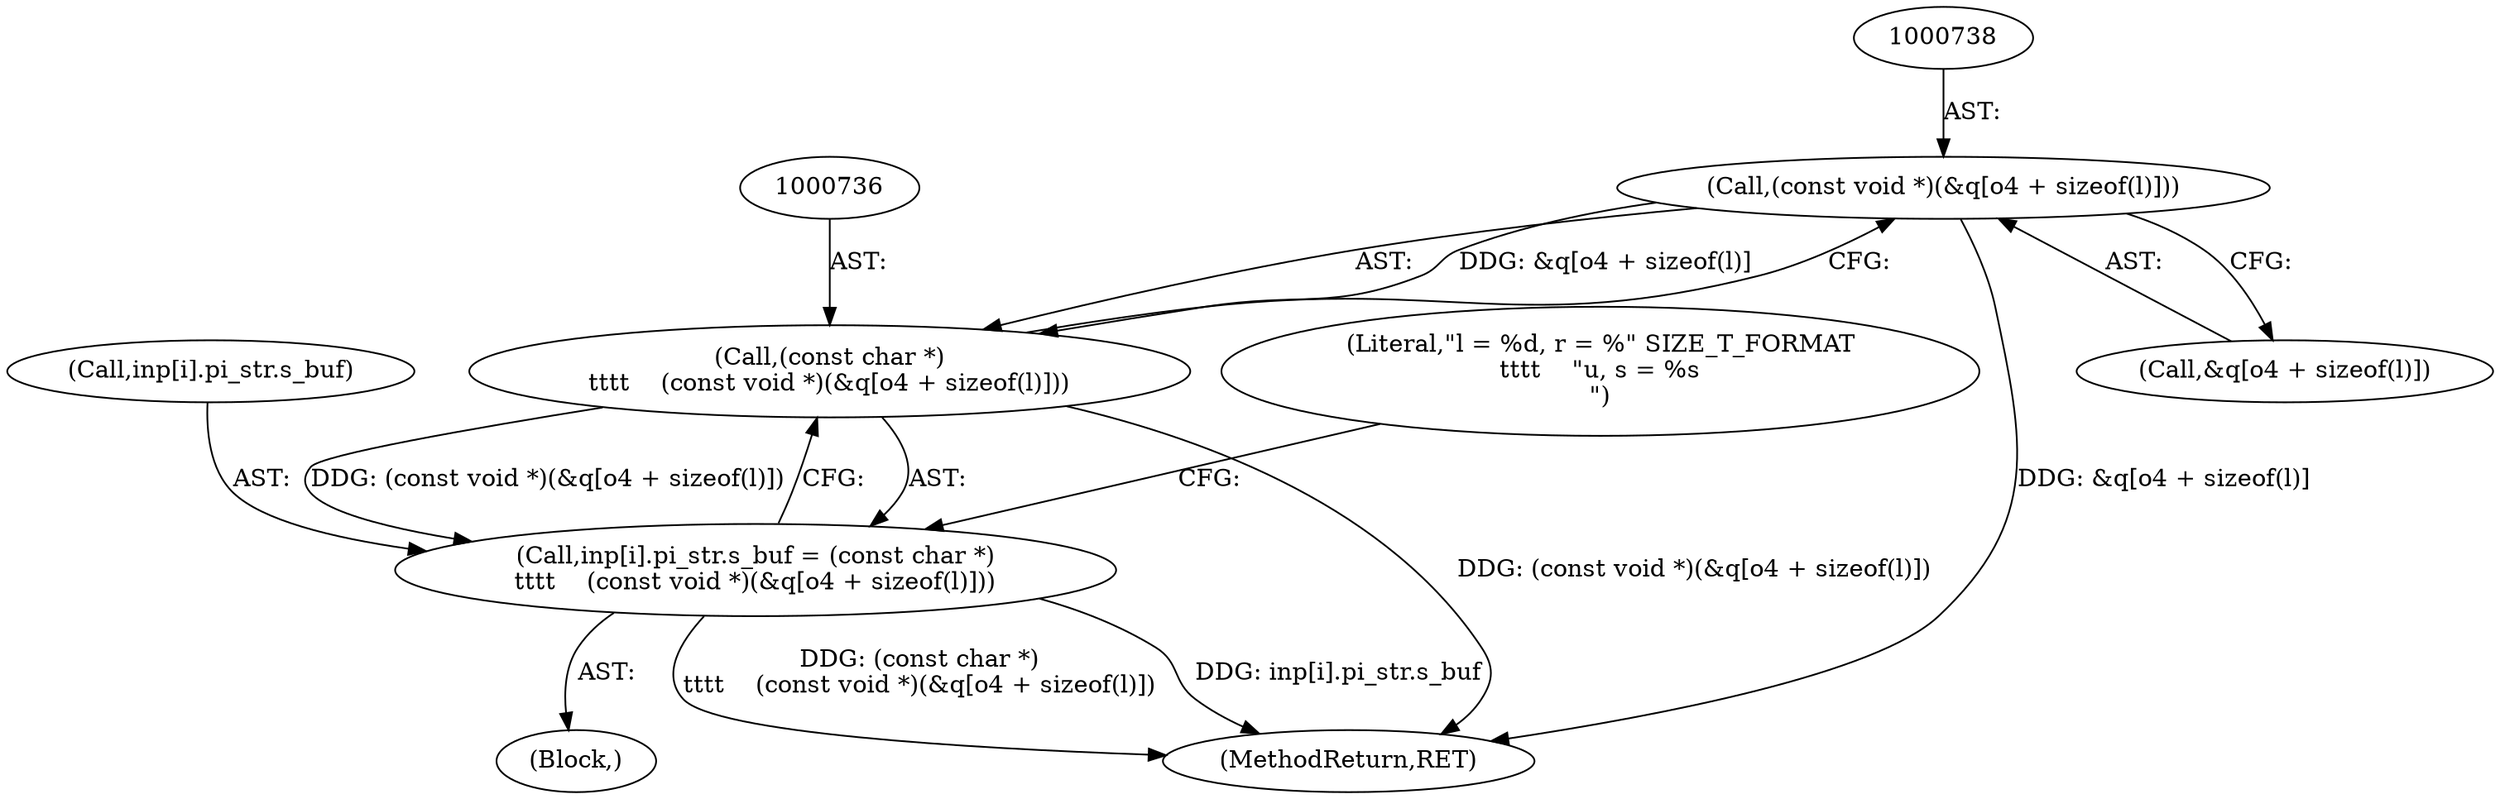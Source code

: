 digraph "0_file_93e063ee374b6a75729df9e7201fb511e47e259d@array" {
"1000737" [label="(Call,(const void *)(&q[o4 + sizeof(l)]))"];
"1000735" [label="(Call,(const char *)\n\t\t\t\t    (const void *)(&q[o4 + sizeof(l)]))"];
"1000727" [label="(Call,inp[i].pi_str.s_buf = (const char *)\n\t\t\t\t    (const void *)(&q[o4 + sizeof(l)]))"];
"1000853" [label="(MethodReturn,RET)"];
"1000739" [label="(Call,&q[o4 + sizeof(l)])"];
"1000711" [label="(Block,)"];
"1000735" [label="(Call,(const char *)\n\t\t\t\t    (const void *)(&q[o4 + sizeof(l)]))"];
"1000748" [label="(Literal,\"l = %d, r = %\" SIZE_T_FORMAT\n\t\t\t\t    \"u, s = %s\n\")"];
"1000737" [label="(Call,(const void *)(&q[o4 + sizeof(l)]))"];
"1000728" [label="(Call,inp[i].pi_str.s_buf)"];
"1000727" [label="(Call,inp[i].pi_str.s_buf = (const char *)\n\t\t\t\t    (const void *)(&q[o4 + sizeof(l)]))"];
"1000737" -> "1000735"  [label="AST: "];
"1000737" -> "1000739"  [label="CFG: "];
"1000738" -> "1000737"  [label="AST: "];
"1000739" -> "1000737"  [label="AST: "];
"1000735" -> "1000737"  [label="CFG: "];
"1000737" -> "1000853"  [label="DDG: &q[o4 + sizeof(l)]"];
"1000737" -> "1000735"  [label="DDG: &q[o4 + sizeof(l)]"];
"1000735" -> "1000727"  [label="AST: "];
"1000736" -> "1000735"  [label="AST: "];
"1000727" -> "1000735"  [label="CFG: "];
"1000735" -> "1000853"  [label="DDG: (const void *)(&q[o4 + sizeof(l)])"];
"1000735" -> "1000727"  [label="DDG: (const void *)(&q[o4 + sizeof(l)])"];
"1000727" -> "1000711"  [label="AST: "];
"1000728" -> "1000727"  [label="AST: "];
"1000748" -> "1000727"  [label="CFG: "];
"1000727" -> "1000853"  [label="DDG: (const char *)\n\t\t\t\t    (const void *)(&q[o4 + sizeof(l)])"];
"1000727" -> "1000853"  [label="DDG: inp[i].pi_str.s_buf"];
}
